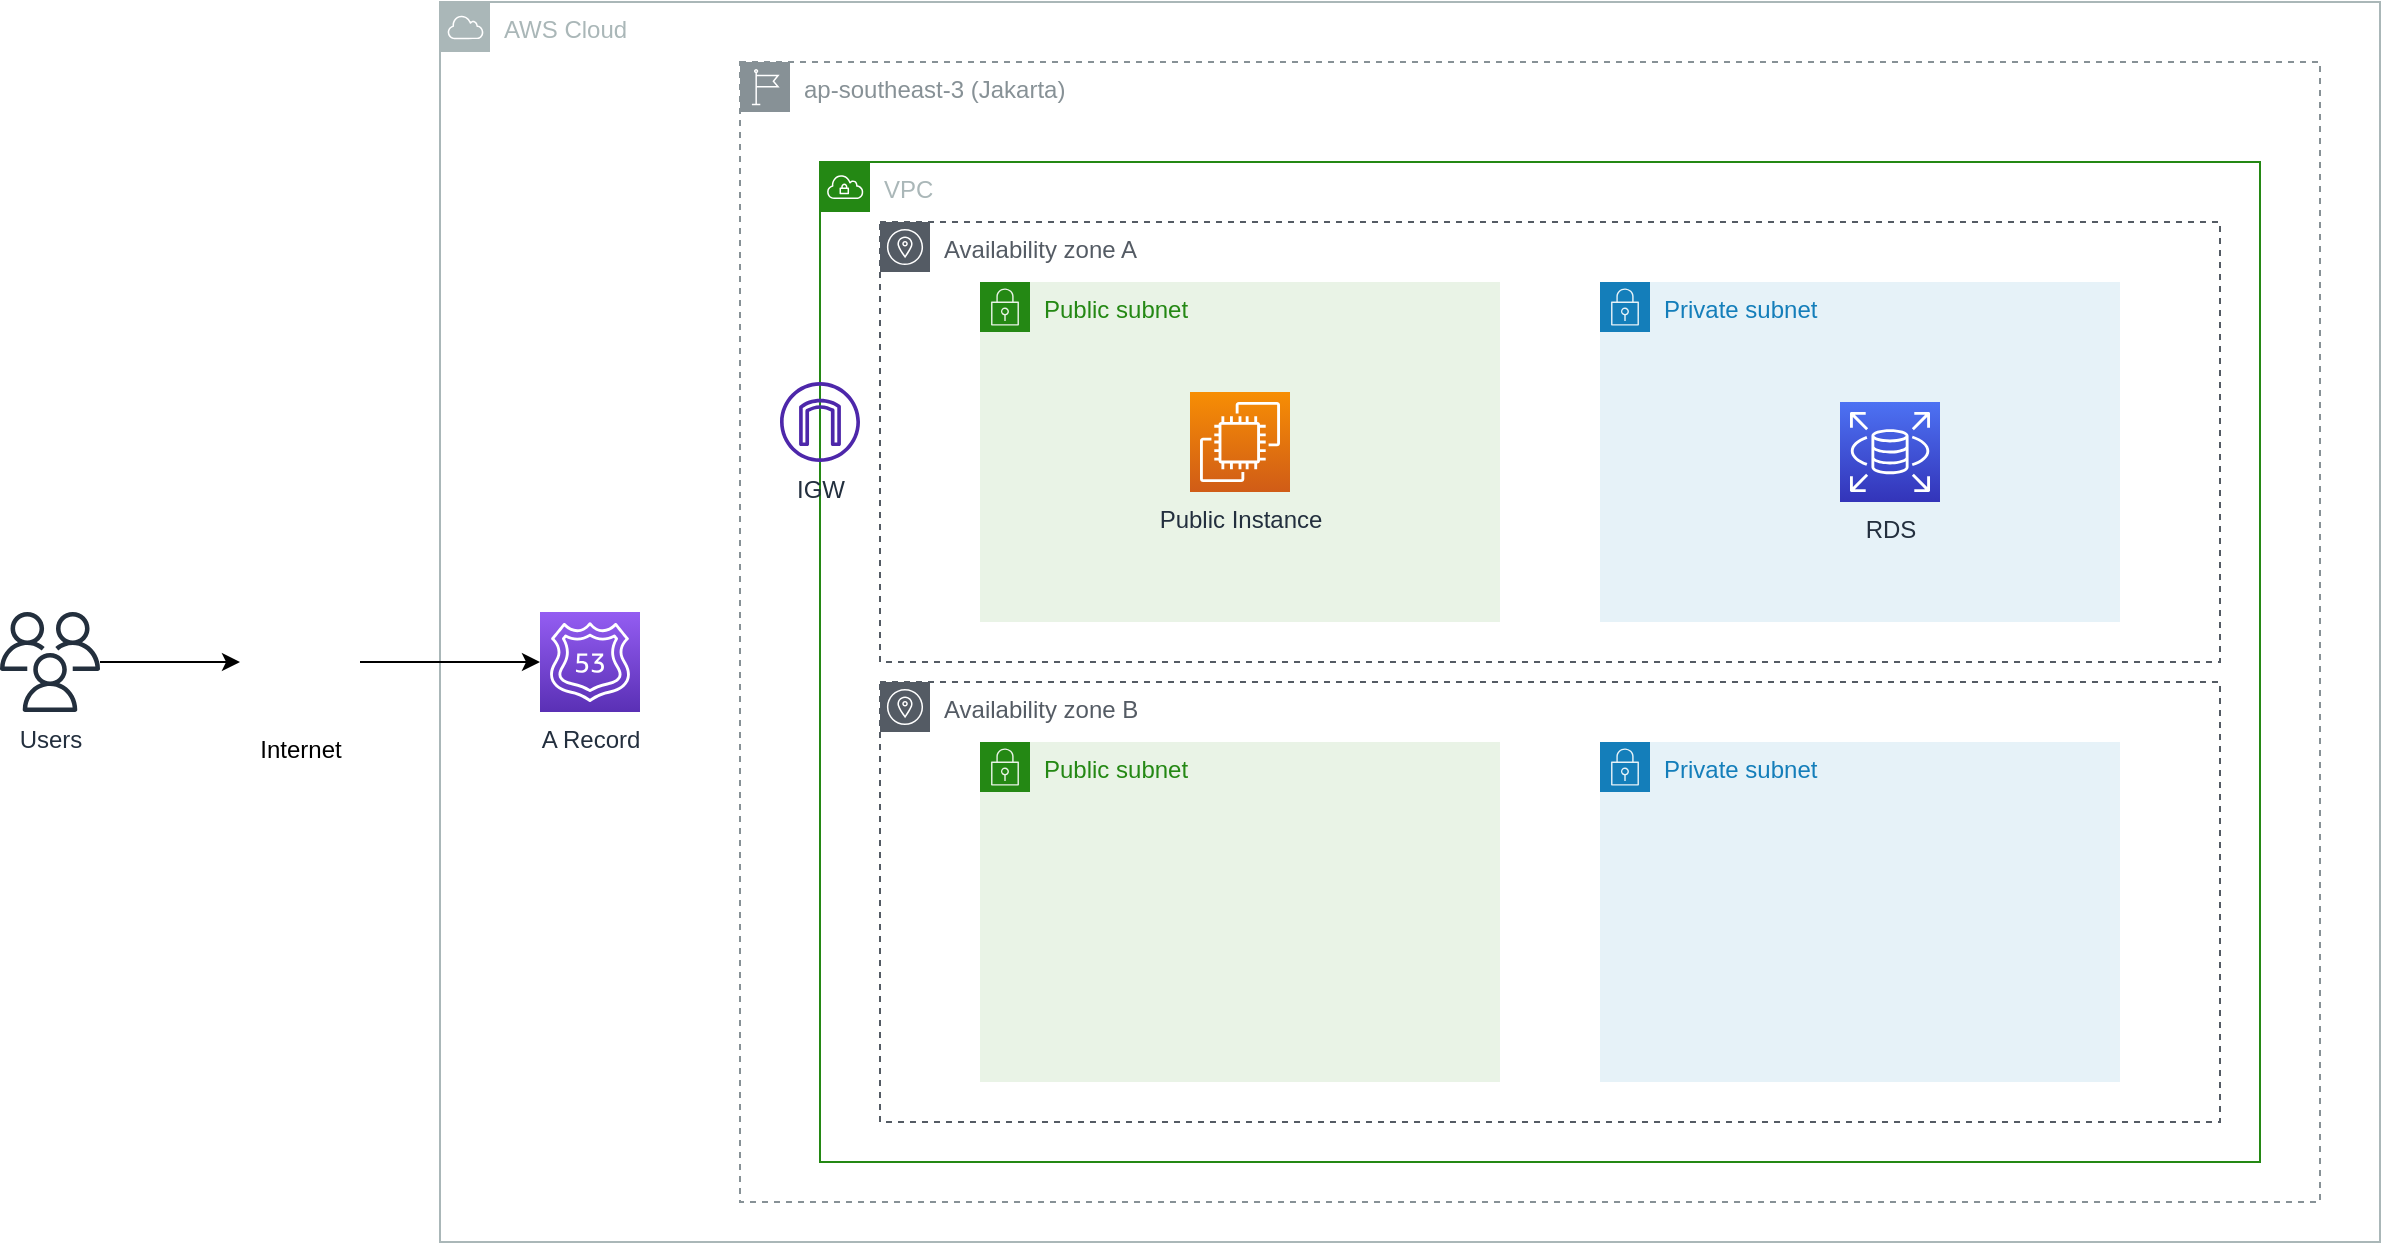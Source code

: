<mxfile version="21.6.2" type="github">
  <diagram name="Simple" id="kEDTBt7enIeY8weV_54u">
    <mxGraphModel dx="1628" dy="897" grid="1" gridSize="10" guides="1" tooltips="1" connect="1" arrows="1" fold="1" page="1" pageScale="1" pageWidth="850" pageHeight="1100" math="0" shadow="0">
      <root>
        <mxCell id="0" />
        <mxCell id="1" parent="0" />
        <mxCell id="Cw-PAjx3jY563yBo0XgE-18" value="AWS Cloud" style="sketch=0;outlineConnect=0;gradientColor=none;html=1;whiteSpace=wrap;fontSize=12;fontStyle=0;shape=mxgraph.aws4.group;grIcon=mxgraph.aws4.group_aws_cloud;strokeColor=#AAB7B8;fillColor=none;verticalAlign=top;align=left;spacingLeft=30;fontColor=#AAB7B8;dashed=0;" vertex="1" parent="1">
          <mxGeometry x="250" y="250" width="970" height="620" as="geometry" />
        </mxCell>
        <mxCell id="Cw-PAjx3jY563yBo0XgE-1" value="ap-southeast-3 (Jakarta)" style="sketch=0;outlineConnect=0;gradientColor=none;html=1;whiteSpace=wrap;fontSize=12;fontStyle=0;shape=mxgraph.aws4.group;grIcon=mxgraph.aws4.group_region;strokeColor=#879196;fillColor=none;verticalAlign=top;align=left;spacingLeft=30;fontColor=#879196;dashed=1;" vertex="1" parent="1">
          <mxGeometry x="400" y="280" width="790" height="570" as="geometry" />
        </mxCell>
        <mxCell id="Cw-PAjx3jY563yBo0XgE-2" value="VPC" style="points=[[0,0],[0.25,0],[0.5,0],[0.75,0],[1,0],[1,0.25],[1,0.5],[1,0.75],[1,1],[0.75,1],[0.5,1],[0.25,1],[0,1],[0,0.75],[0,0.5],[0,0.25]];outlineConnect=0;gradientColor=none;html=1;whiteSpace=wrap;fontSize=12;fontStyle=0;container=1;pointerEvents=0;collapsible=0;recursiveResize=0;shape=mxgraph.aws4.group;grIcon=mxgraph.aws4.group_vpc;strokeColor=#248814;fillColor=none;verticalAlign=top;align=left;spacingLeft=30;fontColor=#AAB7B8;dashed=0;" vertex="1" parent="1">
          <mxGeometry x="440" y="330" width="720" height="500" as="geometry" />
        </mxCell>
        <mxCell id="Cw-PAjx3jY563yBo0XgE-8" value="" style="group" vertex="1" connectable="0" parent="Cw-PAjx3jY563yBo0XgE-2">
          <mxGeometry x="30" y="30" width="670" height="220" as="geometry" />
        </mxCell>
        <mxCell id="Cw-PAjx3jY563yBo0XgE-7" value="Availability zone A" style="sketch=0;outlineConnect=0;gradientColor=none;html=1;whiteSpace=wrap;fontSize=12;fontStyle=0;shape=mxgraph.aws4.group;grIcon=mxgraph.aws4.group_availability_zone;strokeColor=#545B64;fillColor=none;verticalAlign=top;align=left;spacingLeft=30;fontColor=#545B64;dashed=1;" vertex="1" parent="Cw-PAjx3jY563yBo0XgE-8">
          <mxGeometry width="670" height="220" as="geometry" />
        </mxCell>
        <mxCell id="Cw-PAjx3jY563yBo0XgE-6" value="Public subnet" style="points=[[0,0],[0.25,0],[0.5,0],[0.75,0],[1,0],[1,0.25],[1,0.5],[1,0.75],[1,1],[0.75,1],[0.5,1],[0.25,1],[0,1],[0,0.75],[0,0.5],[0,0.25]];outlineConnect=0;gradientColor=none;html=1;whiteSpace=wrap;fontSize=12;fontStyle=0;container=1;pointerEvents=0;collapsible=0;recursiveResize=0;shape=mxgraph.aws4.group;grIcon=mxgraph.aws4.group_security_group;grStroke=0;strokeColor=#248814;fillColor=#E9F3E6;verticalAlign=top;align=left;spacingLeft=30;fontColor=#248814;dashed=0;" vertex="1" parent="Cw-PAjx3jY563yBo0XgE-8">
          <mxGeometry x="50" y="30" width="260" height="170" as="geometry" />
        </mxCell>
        <mxCell id="Cw-PAjx3jY563yBo0XgE-5" value="Private subnet" style="points=[[0,0],[0.25,0],[0.5,0],[0.75,0],[1,0],[1,0.25],[1,0.5],[1,0.75],[1,1],[0.75,1],[0.5,1],[0.25,1],[0,1],[0,0.75],[0,0.5],[0,0.25]];outlineConnect=0;gradientColor=none;html=1;whiteSpace=wrap;fontSize=12;fontStyle=0;container=1;pointerEvents=0;collapsible=0;recursiveResize=0;shape=mxgraph.aws4.group;grIcon=mxgraph.aws4.group_security_group;grStroke=0;strokeColor=#147EBA;fillColor=#E6F2F8;verticalAlign=top;align=left;spacingLeft=30;fontColor=#147EBA;dashed=0;" vertex="1" parent="Cw-PAjx3jY563yBo0XgE-8">
          <mxGeometry x="360" y="30" width="260" height="170" as="geometry" />
        </mxCell>
        <mxCell id="Cw-PAjx3jY563yBo0XgE-13" value="Public Instance" style="sketch=0;points=[[0,0,0],[0.25,0,0],[0.5,0,0],[0.75,0,0],[1,0,0],[0,1,0],[0.25,1,0],[0.5,1,0],[0.75,1,0],[1,1,0],[0,0.25,0],[0,0.5,0],[0,0.75,0],[1,0.25,0],[1,0.5,0],[1,0.75,0]];outlineConnect=0;fontColor=#232F3E;gradientColor=#F78E04;gradientDirection=north;fillColor=#D05C17;strokeColor=#ffffff;dashed=0;verticalLabelPosition=bottom;verticalAlign=top;align=center;html=1;fontSize=12;fontStyle=0;aspect=fixed;shape=mxgraph.aws4.resourceIcon;resIcon=mxgraph.aws4.ec2;" vertex="1" parent="Cw-PAjx3jY563yBo0XgE-8">
          <mxGeometry x="155" y="85" width="50" height="50" as="geometry" />
        </mxCell>
        <mxCell id="Cw-PAjx3jY563yBo0XgE-14" value="RDS" style="sketch=0;points=[[0,0,0],[0.25,0,0],[0.5,0,0],[0.75,0,0],[1,0,0],[0,1,0],[0.25,1,0],[0.5,1,0],[0.75,1,0],[1,1,0],[0,0.25,0],[0,0.5,0],[0,0.75,0],[1,0.25,0],[1,0.5,0],[1,0.75,0]];outlineConnect=0;fontColor=#232F3E;gradientColor=#4D72F3;gradientDirection=north;fillColor=#3334B9;strokeColor=#ffffff;dashed=0;verticalLabelPosition=bottom;verticalAlign=top;align=center;html=1;fontSize=12;fontStyle=0;aspect=fixed;shape=mxgraph.aws4.resourceIcon;resIcon=mxgraph.aws4.rds;" vertex="1" parent="Cw-PAjx3jY563yBo0XgE-8">
          <mxGeometry x="480" y="90" width="50" height="50" as="geometry" />
        </mxCell>
        <mxCell id="Cw-PAjx3jY563yBo0XgE-9" value="" style="group" vertex="1" connectable="0" parent="1">
          <mxGeometry x="470" y="590" width="670" height="220" as="geometry" />
        </mxCell>
        <mxCell id="Cw-PAjx3jY563yBo0XgE-10" value="Availability zone B" style="sketch=0;outlineConnect=0;gradientColor=none;html=1;whiteSpace=wrap;fontSize=12;fontStyle=0;shape=mxgraph.aws4.group;grIcon=mxgraph.aws4.group_availability_zone;strokeColor=#545B64;fillColor=none;verticalAlign=top;align=left;spacingLeft=30;fontColor=#545B64;dashed=1;" vertex="1" parent="Cw-PAjx3jY563yBo0XgE-9">
          <mxGeometry width="670" height="220" as="geometry" />
        </mxCell>
        <mxCell id="Cw-PAjx3jY563yBo0XgE-11" value="Public subnet" style="points=[[0,0],[0.25,0],[0.5,0],[0.75,0],[1,0],[1,0.25],[1,0.5],[1,0.75],[1,1],[0.75,1],[0.5,1],[0.25,1],[0,1],[0,0.75],[0,0.5],[0,0.25]];outlineConnect=0;gradientColor=none;html=1;whiteSpace=wrap;fontSize=12;fontStyle=0;container=1;pointerEvents=0;collapsible=0;recursiveResize=0;shape=mxgraph.aws4.group;grIcon=mxgraph.aws4.group_security_group;grStroke=0;strokeColor=#248814;fillColor=#E9F3E6;verticalAlign=top;align=left;spacingLeft=30;fontColor=#248814;dashed=0;" vertex="1" parent="Cw-PAjx3jY563yBo0XgE-9">
          <mxGeometry x="50" y="30" width="260" height="170" as="geometry" />
        </mxCell>
        <mxCell id="Cw-PAjx3jY563yBo0XgE-12" value="Private subnet" style="points=[[0,0],[0.25,0],[0.5,0],[0.75,0],[1,0],[1,0.25],[1,0.5],[1,0.75],[1,1],[0.75,1],[0.5,1],[0.25,1],[0,1],[0,0.75],[0,0.5],[0,0.25]];outlineConnect=0;gradientColor=none;html=1;whiteSpace=wrap;fontSize=12;fontStyle=0;container=1;pointerEvents=0;collapsible=0;recursiveResize=0;shape=mxgraph.aws4.group;grIcon=mxgraph.aws4.group_security_group;grStroke=0;strokeColor=#147EBA;fillColor=#E6F2F8;verticalAlign=top;align=left;spacingLeft=30;fontColor=#147EBA;dashed=0;" vertex="1" parent="Cw-PAjx3jY563yBo0XgE-9">
          <mxGeometry x="360" y="30" width="260" height="170" as="geometry" />
        </mxCell>
        <mxCell id="Cw-PAjx3jY563yBo0XgE-15" value="IGW" style="sketch=0;outlineConnect=0;fontColor=#232F3E;gradientColor=none;fillColor=#4D27AA;strokeColor=none;dashed=0;verticalLabelPosition=bottom;verticalAlign=top;align=center;html=1;fontSize=12;fontStyle=0;aspect=fixed;pointerEvents=1;shape=mxgraph.aws4.internet_gateway;" vertex="1" parent="1">
          <mxGeometry x="420" y="440" width="40" height="40" as="geometry" />
        </mxCell>
        <mxCell id="Cw-PAjx3jY563yBo0XgE-16" value="A Record" style="sketch=0;points=[[0,0,0],[0.25,0,0],[0.5,0,0],[0.75,0,0],[1,0,0],[0,1,0],[0.25,1,0],[0.5,1,0],[0.75,1,0],[1,1,0],[0,0.25,0],[0,0.5,0],[0,0.75,0],[1,0.25,0],[1,0.5,0],[1,0.75,0]];outlineConnect=0;fontColor=#232F3E;gradientColor=#945DF2;gradientDirection=north;fillColor=#5A30B5;strokeColor=#ffffff;dashed=0;verticalLabelPosition=bottom;verticalAlign=top;align=center;html=1;fontSize=12;fontStyle=0;aspect=fixed;shape=mxgraph.aws4.resourceIcon;resIcon=mxgraph.aws4.route_53;" vertex="1" parent="1">
          <mxGeometry x="300" y="555" width="50" height="50" as="geometry" />
        </mxCell>
        <mxCell id="Cw-PAjx3jY563yBo0XgE-24" style="edgeStyle=orthogonalEdgeStyle;rounded=0;orthogonalLoop=1;jettySize=auto;html=1;" edge="1" parent="1" source="Cw-PAjx3jY563yBo0XgE-20" target="Cw-PAjx3jY563yBo0XgE-16">
          <mxGeometry relative="1" as="geometry" />
        </mxCell>
        <mxCell id="Cw-PAjx3jY563yBo0XgE-20" value="Internet" style="shape=image;html=1;verticalAlign=top;verticalLabelPosition=bottom;labelBackgroundColor=#ffffff;imageAspect=0;aspect=fixed;image=https://cdn4.iconfinder.com/data/icons/for-your-interface-free-samples/128/Globe-128.png" vertex="1" parent="1">
          <mxGeometry x="150" y="550" width="60" height="60" as="geometry" />
        </mxCell>
        <mxCell id="Cw-PAjx3jY563yBo0XgE-23" style="edgeStyle=orthogonalEdgeStyle;rounded=0;orthogonalLoop=1;jettySize=auto;html=1;" edge="1" parent="1" source="Cw-PAjx3jY563yBo0XgE-22" target="Cw-PAjx3jY563yBo0XgE-20">
          <mxGeometry relative="1" as="geometry" />
        </mxCell>
        <mxCell id="Cw-PAjx3jY563yBo0XgE-22" value="Users" style="sketch=0;outlineConnect=0;fontColor=#232F3E;gradientColor=none;fillColor=#232F3D;strokeColor=none;dashed=0;verticalLabelPosition=bottom;verticalAlign=top;align=center;html=1;fontSize=12;fontStyle=0;aspect=fixed;pointerEvents=1;shape=mxgraph.aws4.users;" vertex="1" parent="1">
          <mxGeometry x="30" y="555" width="50" height="50" as="geometry" />
        </mxCell>
      </root>
    </mxGraphModel>
  </diagram>
</mxfile>
